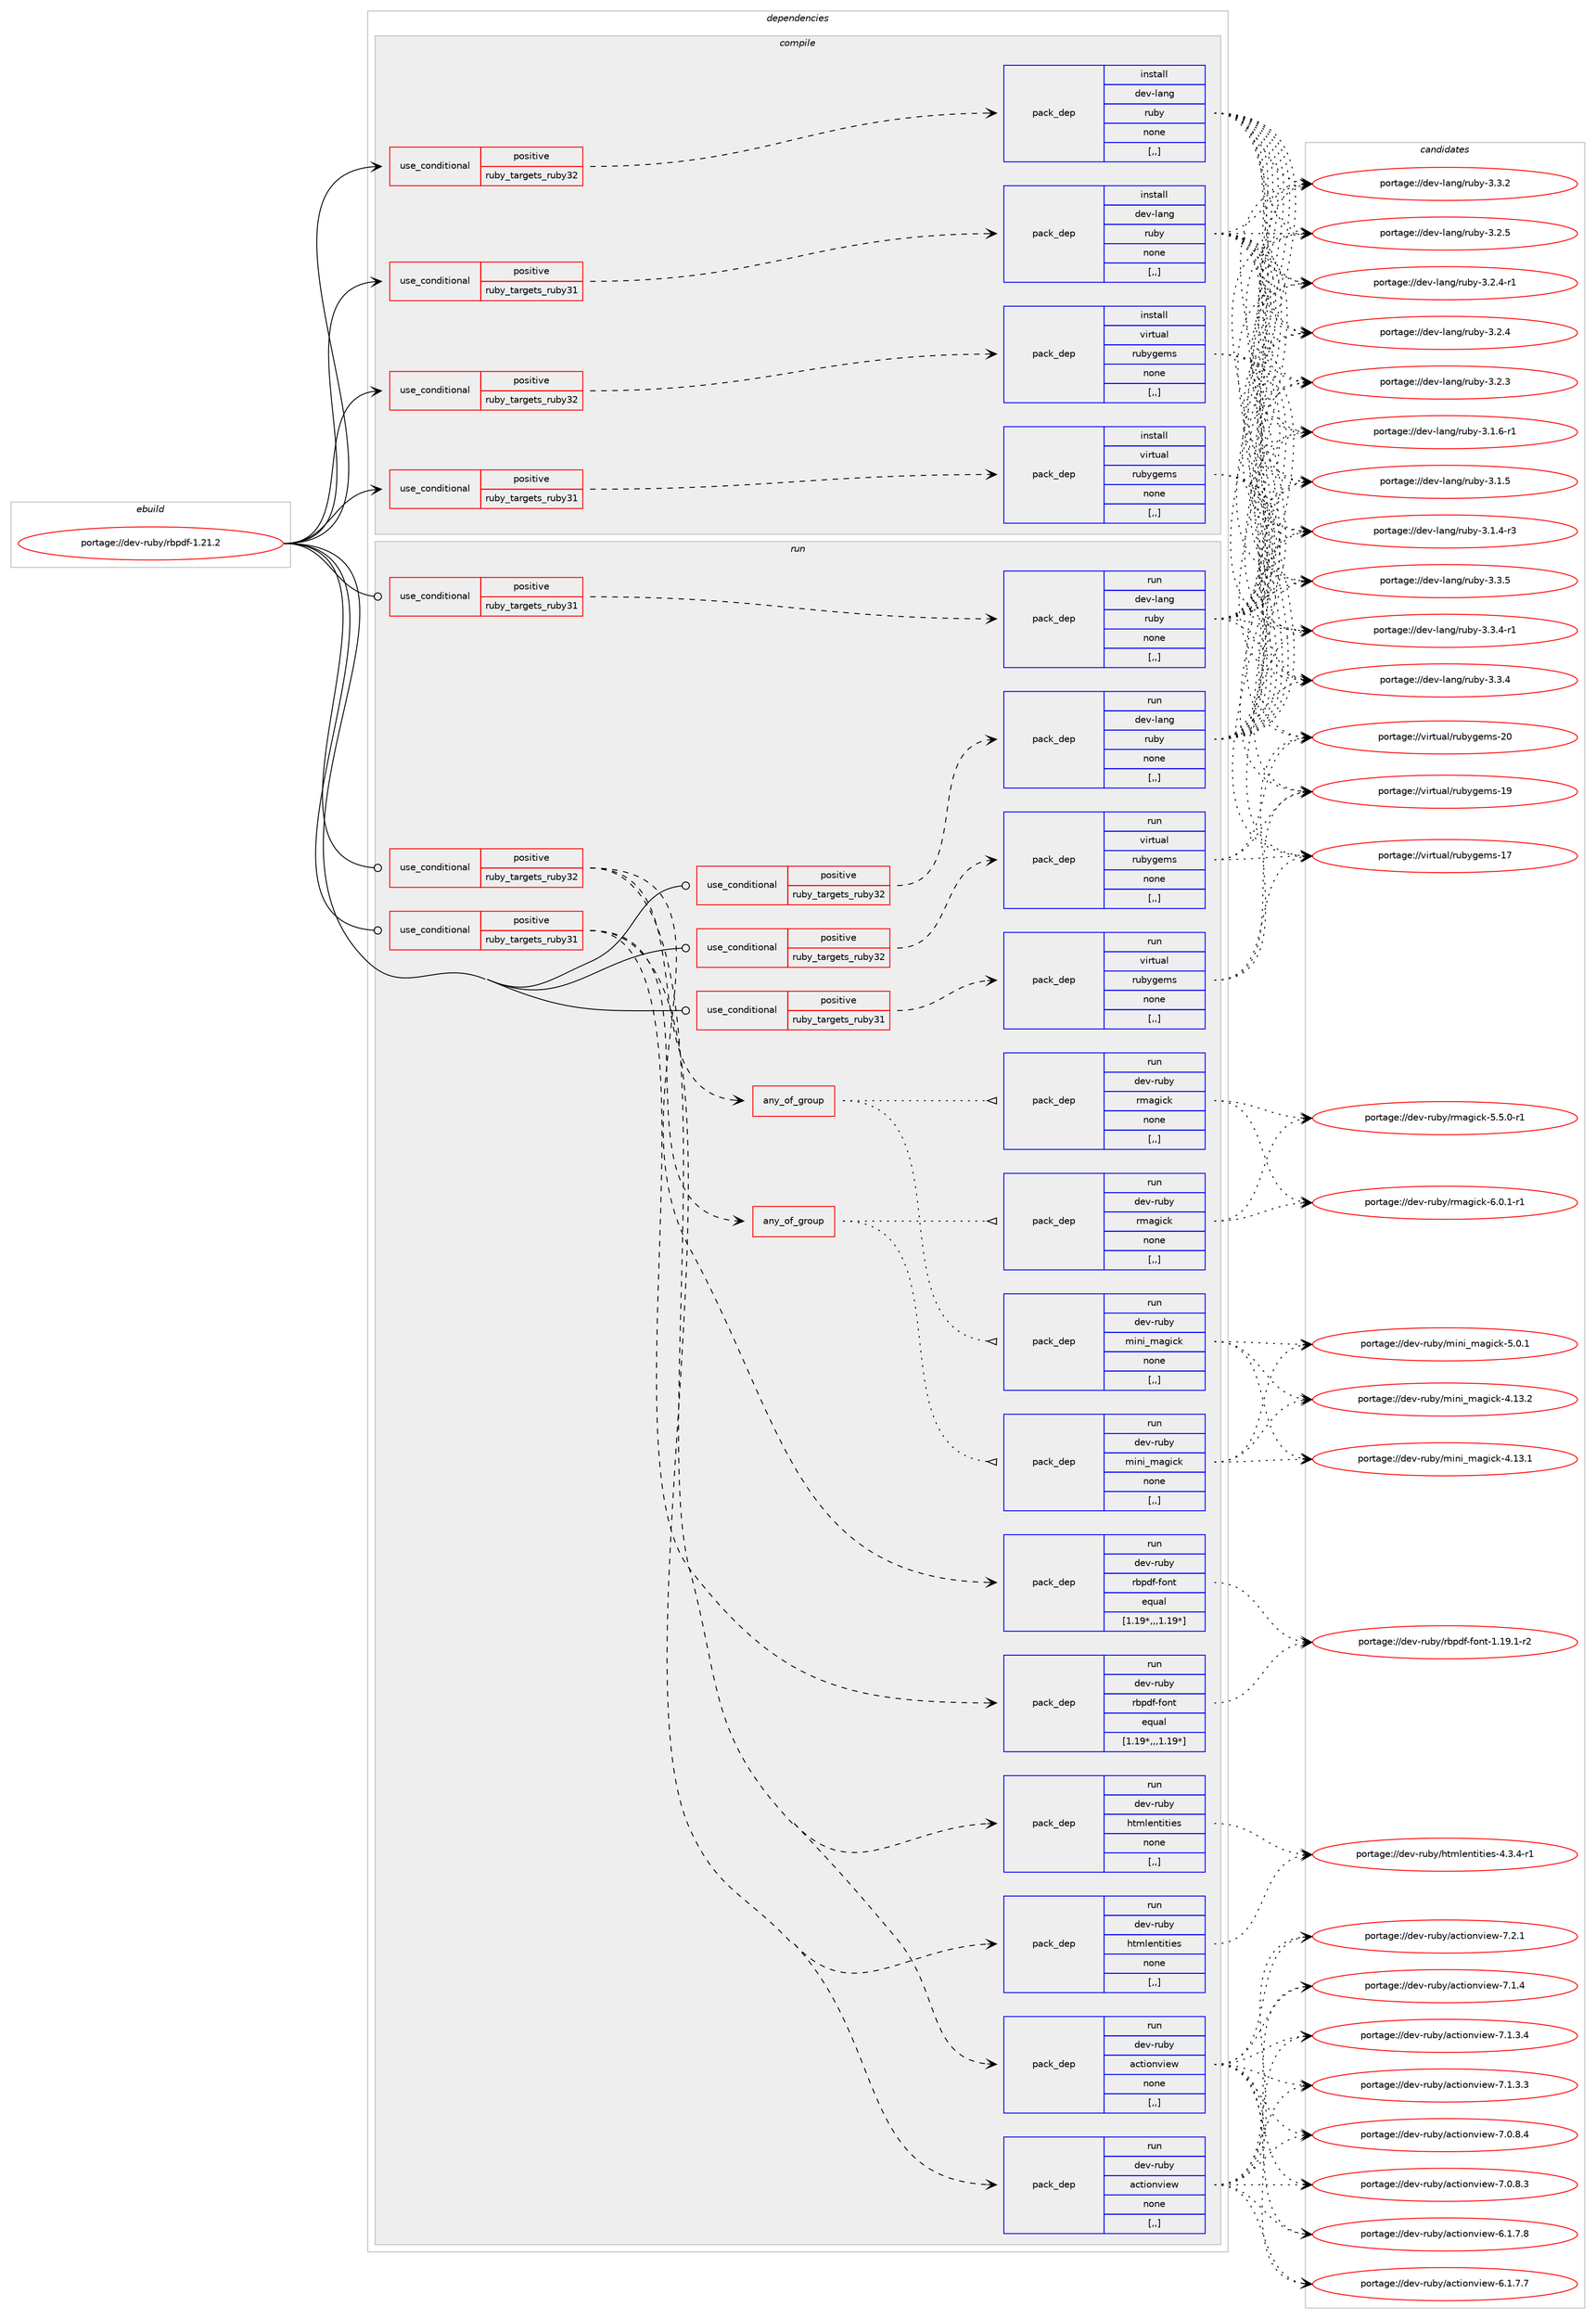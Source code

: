 digraph prolog {

# *************
# Graph options
# *************

newrank=true;
concentrate=true;
compound=true;
graph [rankdir=LR,fontname=Helvetica,fontsize=10,ranksep=1.5];#, ranksep=2.5, nodesep=0.2];
edge  [arrowhead=vee];
node  [fontname=Helvetica,fontsize=10];

# **********
# The ebuild
# **********

subgraph cluster_leftcol {
color=gray;
label=<<i>ebuild</i>>;
id [label="portage://dev-ruby/rbpdf-1.21.2", color=red, width=4, href="../dev-ruby/rbpdf-1.21.2.svg"];
}

# ****************
# The dependencies
# ****************

subgraph cluster_midcol {
color=gray;
label=<<i>dependencies</i>>;
subgraph cluster_compile {
fillcolor="#eeeeee";
style=filled;
label=<<i>compile</i>>;
subgraph cond184966 {
dependency693603 [label=<<TABLE BORDER="0" CELLBORDER="1" CELLSPACING="0" CELLPADDING="4"><TR><TD ROWSPAN="3" CELLPADDING="10">use_conditional</TD></TR><TR><TD>positive</TD></TR><TR><TD>ruby_targets_ruby31</TD></TR></TABLE>>, shape=none, color=red];
subgraph pack503688 {
dependency693604 [label=<<TABLE BORDER="0" CELLBORDER="1" CELLSPACING="0" CELLPADDING="4" WIDTH="220"><TR><TD ROWSPAN="6" CELLPADDING="30">pack_dep</TD></TR><TR><TD WIDTH="110">install</TD></TR><TR><TD>dev-lang</TD></TR><TR><TD>ruby</TD></TR><TR><TD>none</TD></TR><TR><TD>[,,]</TD></TR></TABLE>>, shape=none, color=blue];
}
dependency693603:e -> dependency693604:w [weight=20,style="dashed",arrowhead="vee"];
}
id:e -> dependency693603:w [weight=20,style="solid",arrowhead="vee"];
subgraph cond184967 {
dependency693605 [label=<<TABLE BORDER="0" CELLBORDER="1" CELLSPACING="0" CELLPADDING="4"><TR><TD ROWSPAN="3" CELLPADDING="10">use_conditional</TD></TR><TR><TD>positive</TD></TR><TR><TD>ruby_targets_ruby31</TD></TR></TABLE>>, shape=none, color=red];
subgraph pack503689 {
dependency693606 [label=<<TABLE BORDER="0" CELLBORDER="1" CELLSPACING="0" CELLPADDING="4" WIDTH="220"><TR><TD ROWSPAN="6" CELLPADDING="30">pack_dep</TD></TR><TR><TD WIDTH="110">install</TD></TR><TR><TD>virtual</TD></TR><TR><TD>rubygems</TD></TR><TR><TD>none</TD></TR><TR><TD>[,,]</TD></TR></TABLE>>, shape=none, color=blue];
}
dependency693605:e -> dependency693606:w [weight=20,style="dashed",arrowhead="vee"];
}
id:e -> dependency693605:w [weight=20,style="solid",arrowhead="vee"];
subgraph cond184968 {
dependency693607 [label=<<TABLE BORDER="0" CELLBORDER="1" CELLSPACING="0" CELLPADDING="4"><TR><TD ROWSPAN="3" CELLPADDING="10">use_conditional</TD></TR><TR><TD>positive</TD></TR><TR><TD>ruby_targets_ruby32</TD></TR></TABLE>>, shape=none, color=red];
subgraph pack503690 {
dependency693608 [label=<<TABLE BORDER="0" CELLBORDER="1" CELLSPACING="0" CELLPADDING="4" WIDTH="220"><TR><TD ROWSPAN="6" CELLPADDING="30">pack_dep</TD></TR><TR><TD WIDTH="110">install</TD></TR><TR><TD>dev-lang</TD></TR><TR><TD>ruby</TD></TR><TR><TD>none</TD></TR><TR><TD>[,,]</TD></TR></TABLE>>, shape=none, color=blue];
}
dependency693607:e -> dependency693608:w [weight=20,style="dashed",arrowhead="vee"];
}
id:e -> dependency693607:w [weight=20,style="solid",arrowhead="vee"];
subgraph cond184969 {
dependency693609 [label=<<TABLE BORDER="0" CELLBORDER="1" CELLSPACING="0" CELLPADDING="4"><TR><TD ROWSPAN="3" CELLPADDING="10">use_conditional</TD></TR><TR><TD>positive</TD></TR><TR><TD>ruby_targets_ruby32</TD></TR></TABLE>>, shape=none, color=red];
subgraph pack503691 {
dependency693610 [label=<<TABLE BORDER="0" CELLBORDER="1" CELLSPACING="0" CELLPADDING="4" WIDTH="220"><TR><TD ROWSPAN="6" CELLPADDING="30">pack_dep</TD></TR><TR><TD WIDTH="110">install</TD></TR><TR><TD>virtual</TD></TR><TR><TD>rubygems</TD></TR><TR><TD>none</TD></TR><TR><TD>[,,]</TD></TR></TABLE>>, shape=none, color=blue];
}
dependency693609:e -> dependency693610:w [weight=20,style="dashed",arrowhead="vee"];
}
id:e -> dependency693609:w [weight=20,style="solid",arrowhead="vee"];
}
subgraph cluster_compileandrun {
fillcolor="#eeeeee";
style=filled;
label=<<i>compile and run</i>>;
}
subgraph cluster_run {
fillcolor="#eeeeee";
style=filled;
label=<<i>run</i>>;
subgraph cond184970 {
dependency693611 [label=<<TABLE BORDER="0" CELLBORDER="1" CELLSPACING="0" CELLPADDING="4"><TR><TD ROWSPAN="3" CELLPADDING="10">use_conditional</TD></TR><TR><TD>positive</TD></TR><TR><TD>ruby_targets_ruby31</TD></TR></TABLE>>, shape=none, color=red];
subgraph pack503692 {
dependency693612 [label=<<TABLE BORDER="0" CELLBORDER="1" CELLSPACING="0" CELLPADDING="4" WIDTH="220"><TR><TD ROWSPAN="6" CELLPADDING="30">pack_dep</TD></TR><TR><TD WIDTH="110">run</TD></TR><TR><TD>dev-lang</TD></TR><TR><TD>ruby</TD></TR><TR><TD>none</TD></TR><TR><TD>[,,]</TD></TR></TABLE>>, shape=none, color=blue];
}
dependency693611:e -> dependency693612:w [weight=20,style="dashed",arrowhead="vee"];
}
id:e -> dependency693611:w [weight=20,style="solid",arrowhead="odot"];
subgraph cond184971 {
dependency693613 [label=<<TABLE BORDER="0" CELLBORDER="1" CELLSPACING="0" CELLPADDING="4"><TR><TD ROWSPAN="3" CELLPADDING="10">use_conditional</TD></TR><TR><TD>positive</TD></TR><TR><TD>ruby_targets_ruby31</TD></TR></TABLE>>, shape=none, color=red];
subgraph pack503693 {
dependency693614 [label=<<TABLE BORDER="0" CELLBORDER="1" CELLSPACING="0" CELLPADDING="4" WIDTH="220"><TR><TD ROWSPAN="6" CELLPADDING="30">pack_dep</TD></TR><TR><TD WIDTH="110">run</TD></TR><TR><TD>dev-ruby</TD></TR><TR><TD>actionview</TD></TR><TR><TD>none</TD></TR><TR><TD>[,,]</TD></TR></TABLE>>, shape=none, color=blue];
}
dependency693613:e -> dependency693614:w [weight=20,style="dashed",arrowhead="vee"];
subgraph pack503694 {
dependency693615 [label=<<TABLE BORDER="0" CELLBORDER="1" CELLSPACING="0" CELLPADDING="4" WIDTH="220"><TR><TD ROWSPAN="6" CELLPADDING="30">pack_dep</TD></TR><TR><TD WIDTH="110">run</TD></TR><TR><TD>dev-ruby</TD></TR><TR><TD>htmlentities</TD></TR><TR><TD>none</TD></TR><TR><TD>[,,]</TD></TR></TABLE>>, shape=none, color=blue];
}
dependency693613:e -> dependency693615:w [weight=20,style="dashed",arrowhead="vee"];
subgraph pack503695 {
dependency693616 [label=<<TABLE BORDER="0" CELLBORDER="1" CELLSPACING="0" CELLPADDING="4" WIDTH="220"><TR><TD ROWSPAN="6" CELLPADDING="30">pack_dep</TD></TR><TR><TD WIDTH="110">run</TD></TR><TR><TD>dev-ruby</TD></TR><TR><TD>rbpdf-font</TD></TR><TR><TD>equal</TD></TR><TR><TD>[1.19*,,,1.19*]</TD></TR></TABLE>>, shape=none, color=blue];
}
dependency693613:e -> dependency693616:w [weight=20,style="dashed",arrowhead="vee"];
subgraph any4568 {
dependency693617 [label=<<TABLE BORDER="0" CELLBORDER="1" CELLSPACING="0" CELLPADDING="4"><TR><TD CELLPADDING="10">any_of_group</TD></TR></TABLE>>, shape=none, color=red];subgraph pack503696 {
dependency693618 [label=<<TABLE BORDER="0" CELLBORDER="1" CELLSPACING="0" CELLPADDING="4" WIDTH="220"><TR><TD ROWSPAN="6" CELLPADDING="30">pack_dep</TD></TR><TR><TD WIDTH="110">run</TD></TR><TR><TD>dev-ruby</TD></TR><TR><TD>mini_magick</TD></TR><TR><TD>none</TD></TR><TR><TD>[,,]</TD></TR></TABLE>>, shape=none, color=blue];
}
dependency693617:e -> dependency693618:w [weight=20,style="dotted",arrowhead="oinv"];
subgraph pack503697 {
dependency693619 [label=<<TABLE BORDER="0" CELLBORDER="1" CELLSPACING="0" CELLPADDING="4" WIDTH="220"><TR><TD ROWSPAN="6" CELLPADDING="30">pack_dep</TD></TR><TR><TD WIDTH="110">run</TD></TR><TR><TD>dev-ruby</TD></TR><TR><TD>rmagick</TD></TR><TR><TD>none</TD></TR><TR><TD>[,,]</TD></TR></TABLE>>, shape=none, color=blue];
}
dependency693617:e -> dependency693619:w [weight=20,style="dotted",arrowhead="oinv"];
}
dependency693613:e -> dependency693617:w [weight=20,style="dashed",arrowhead="vee"];
}
id:e -> dependency693613:w [weight=20,style="solid",arrowhead="odot"];
subgraph cond184972 {
dependency693620 [label=<<TABLE BORDER="0" CELLBORDER="1" CELLSPACING="0" CELLPADDING="4"><TR><TD ROWSPAN="3" CELLPADDING="10">use_conditional</TD></TR><TR><TD>positive</TD></TR><TR><TD>ruby_targets_ruby31</TD></TR></TABLE>>, shape=none, color=red];
subgraph pack503698 {
dependency693621 [label=<<TABLE BORDER="0" CELLBORDER="1" CELLSPACING="0" CELLPADDING="4" WIDTH="220"><TR><TD ROWSPAN="6" CELLPADDING="30">pack_dep</TD></TR><TR><TD WIDTH="110">run</TD></TR><TR><TD>virtual</TD></TR><TR><TD>rubygems</TD></TR><TR><TD>none</TD></TR><TR><TD>[,,]</TD></TR></TABLE>>, shape=none, color=blue];
}
dependency693620:e -> dependency693621:w [weight=20,style="dashed",arrowhead="vee"];
}
id:e -> dependency693620:w [weight=20,style="solid",arrowhead="odot"];
subgraph cond184973 {
dependency693622 [label=<<TABLE BORDER="0" CELLBORDER="1" CELLSPACING="0" CELLPADDING="4"><TR><TD ROWSPAN="3" CELLPADDING="10">use_conditional</TD></TR><TR><TD>positive</TD></TR><TR><TD>ruby_targets_ruby32</TD></TR></TABLE>>, shape=none, color=red];
subgraph pack503699 {
dependency693623 [label=<<TABLE BORDER="0" CELLBORDER="1" CELLSPACING="0" CELLPADDING="4" WIDTH="220"><TR><TD ROWSPAN="6" CELLPADDING="30">pack_dep</TD></TR><TR><TD WIDTH="110">run</TD></TR><TR><TD>dev-lang</TD></TR><TR><TD>ruby</TD></TR><TR><TD>none</TD></TR><TR><TD>[,,]</TD></TR></TABLE>>, shape=none, color=blue];
}
dependency693622:e -> dependency693623:w [weight=20,style="dashed",arrowhead="vee"];
}
id:e -> dependency693622:w [weight=20,style="solid",arrowhead="odot"];
subgraph cond184974 {
dependency693624 [label=<<TABLE BORDER="0" CELLBORDER="1" CELLSPACING="0" CELLPADDING="4"><TR><TD ROWSPAN="3" CELLPADDING="10">use_conditional</TD></TR><TR><TD>positive</TD></TR><TR><TD>ruby_targets_ruby32</TD></TR></TABLE>>, shape=none, color=red];
subgraph pack503700 {
dependency693625 [label=<<TABLE BORDER="0" CELLBORDER="1" CELLSPACING="0" CELLPADDING="4" WIDTH="220"><TR><TD ROWSPAN="6" CELLPADDING="30">pack_dep</TD></TR><TR><TD WIDTH="110">run</TD></TR><TR><TD>dev-ruby</TD></TR><TR><TD>actionview</TD></TR><TR><TD>none</TD></TR><TR><TD>[,,]</TD></TR></TABLE>>, shape=none, color=blue];
}
dependency693624:e -> dependency693625:w [weight=20,style="dashed",arrowhead="vee"];
subgraph pack503701 {
dependency693626 [label=<<TABLE BORDER="0" CELLBORDER="1" CELLSPACING="0" CELLPADDING="4" WIDTH="220"><TR><TD ROWSPAN="6" CELLPADDING="30">pack_dep</TD></TR><TR><TD WIDTH="110">run</TD></TR><TR><TD>dev-ruby</TD></TR><TR><TD>htmlentities</TD></TR><TR><TD>none</TD></TR><TR><TD>[,,]</TD></TR></TABLE>>, shape=none, color=blue];
}
dependency693624:e -> dependency693626:w [weight=20,style="dashed",arrowhead="vee"];
subgraph pack503702 {
dependency693627 [label=<<TABLE BORDER="0" CELLBORDER="1" CELLSPACING="0" CELLPADDING="4" WIDTH="220"><TR><TD ROWSPAN="6" CELLPADDING="30">pack_dep</TD></TR><TR><TD WIDTH="110">run</TD></TR><TR><TD>dev-ruby</TD></TR><TR><TD>rbpdf-font</TD></TR><TR><TD>equal</TD></TR><TR><TD>[1.19*,,,1.19*]</TD></TR></TABLE>>, shape=none, color=blue];
}
dependency693624:e -> dependency693627:w [weight=20,style="dashed",arrowhead="vee"];
subgraph any4569 {
dependency693628 [label=<<TABLE BORDER="0" CELLBORDER="1" CELLSPACING="0" CELLPADDING="4"><TR><TD CELLPADDING="10">any_of_group</TD></TR></TABLE>>, shape=none, color=red];subgraph pack503703 {
dependency693629 [label=<<TABLE BORDER="0" CELLBORDER="1" CELLSPACING="0" CELLPADDING="4" WIDTH="220"><TR><TD ROWSPAN="6" CELLPADDING="30">pack_dep</TD></TR><TR><TD WIDTH="110">run</TD></TR><TR><TD>dev-ruby</TD></TR><TR><TD>mini_magick</TD></TR><TR><TD>none</TD></TR><TR><TD>[,,]</TD></TR></TABLE>>, shape=none, color=blue];
}
dependency693628:e -> dependency693629:w [weight=20,style="dotted",arrowhead="oinv"];
subgraph pack503704 {
dependency693630 [label=<<TABLE BORDER="0" CELLBORDER="1" CELLSPACING="0" CELLPADDING="4" WIDTH="220"><TR><TD ROWSPAN="6" CELLPADDING="30">pack_dep</TD></TR><TR><TD WIDTH="110">run</TD></TR><TR><TD>dev-ruby</TD></TR><TR><TD>rmagick</TD></TR><TR><TD>none</TD></TR><TR><TD>[,,]</TD></TR></TABLE>>, shape=none, color=blue];
}
dependency693628:e -> dependency693630:w [weight=20,style="dotted",arrowhead="oinv"];
}
dependency693624:e -> dependency693628:w [weight=20,style="dashed",arrowhead="vee"];
}
id:e -> dependency693624:w [weight=20,style="solid",arrowhead="odot"];
subgraph cond184975 {
dependency693631 [label=<<TABLE BORDER="0" CELLBORDER="1" CELLSPACING="0" CELLPADDING="4"><TR><TD ROWSPAN="3" CELLPADDING="10">use_conditional</TD></TR><TR><TD>positive</TD></TR><TR><TD>ruby_targets_ruby32</TD></TR></TABLE>>, shape=none, color=red];
subgraph pack503705 {
dependency693632 [label=<<TABLE BORDER="0" CELLBORDER="1" CELLSPACING="0" CELLPADDING="4" WIDTH="220"><TR><TD ROWSPAN="6" CELLPADDING="30">pack_dep</TD></TR><TR><TD WIDTH="110">run</TD></TR><TR><TD>virtual</TD></TR><TR><TD>rubygems</TD></TR><TR><TD>none</TD></TR><TR><TD>[,,]</TD></TR></TABLE>>, shape=none, color=blue];
}
dependency693631:e -> dependency693632:w [weight=20,style="dashed",arrowhead="vee"];
}
id:e -> dependency693631:w [weight=20,style="solid",arrowhead="odot"];
}
}

# **************
# The candidates
# **************

subgraph cluster_choices {
rank=same;
color=gray;
label=<<i>candidates</i>>;

subgraph choice503688 {
color=black;
nodesep=1;
choice10010111845108971101034711411798121455146514653 [label="portage://dev-lang/ruby-3.3.5", color=red, width=4,href="../dev-lang/ruby-3.3.5.svg"];
choice100101118451089711010347114117981214551465146524511449 [label="portage://dev-lang/ruby-3.3.4-r1", color=red, width=4,href="../dev-lang/ruby-3.3.4-r1.svg"];
choice10010111845108971101034711411798121455146514652 [label="portage://dev-lang/ruby-3.3.4", color=red, width=4,href="../dev-lang/ruby-3.3.4.svg"];
choice10010111845108971101034711411798121455146514650 [label="portage://dev-lang/ruby-3.3.2", color=red, width=4,href="../dev-lang/ruby-3.3.2.svg"];
choice10010111845108971101034711411798121455146504653 [label="portage://dev-lang/ruby-3.2.5", color=red, width=4,href="../dev-lang/ruby-3.2.5.svg"];
choice100101118451089711010347114117981214551465046524511449 [label="portage://dev-lang/ruby-3.2.4-r1", color=red, width=4,href="../dev-lang/ruby-3.2.4-r1.svg"];
choice10010111845108971101034711411798121455146504652 [label="portage://dev-lang/ruby-3.2.4", color=red, width=4,href="../dev-lang/ruby-3.2.4.svg"];
choice10010111845108971101034711411798121455146504651 [label="portage://dev-lang/ruby-3.2.3", color=red, width=4,href="../dev-lang/ruby-3.2.3.svg"];
choice100101118451089711010347114117981214551464946544511449 [label="portage://dev-lang/ruby-3.1.6-r1", color=red, width=4,href="../dev-lang/ruby-3.1.6-r1.svg"];
choice10010111845108971101034711411798121455146494653 [label="portage://dev-lang/ruby-3.1.5", color=red, width=4,href="../dev-lang/ruby-3.1.5.svg"];
choice100101118451089711010347114117981214551464946524511451 [label="portage://dev-lang/ruby-3.1.4-r3", color=red, width=4,href="../dev-lang/ruby-3.1.4-r3.svg"];
dependency693604:e -> choice10010111845108971101034711411798121455146514653:w [style=dotted,weight="100"];
dependency693604:e -> choice100101118451089711010347114117981214551465146524511449:w [style=dotted,weight="100"];
dependency693604:e -> choice10010111845108971101034711411798121455146514652:w [style=dotted,weight="100"];
dependency693604:e -> choice10010111845108971101034711411798121455146514650:w [style=dotted,weight="100"];
dependency693604:e -> choice10010111845108971101034711411798121455146504653:w [style=dotted,weight="100"];
dependency693604:e -> choice100101118451089711010347114117981214551465046524511449:w [style=dotted,weight="100"];
dependency693604:e -> choice10010111845108971101034711411798121455146504652:w [style=dotted,weight="100"];
dependency693604:e -> choice10010111845108971101034711411798121455146504651:w [style=dotted,weight="100"];
dependency693604:e -> choice100101118451089711010347114117981214551464946544511449:w [style=dotted,weight="100"];
dependency693604:e -> choice10010111845108971101034711411798121455146494653:w [style=dotted,weight="100"];
dependency693604:e -> choice100101118451089711010347114117981214551464946524511451:w [style=dotted,weight="100"];
}
subgraph choice503689 {
color=black;
nodesep=1;
choice118105114116117971084711411798121103101109115455048 [label="portage://virtual/rubygems-20", color=red, width=4,href="../virtual/rubygems-20.svg"];
choice118105114116117971084711411798121103101109115454957 [label="portage://virtual/rubygems-19", color=red, width=4,href="../virtual/rubygems-19.svg"];
choice118105114116117971084711411798121103101109115454955 [label="portage://virtual/rubygems-17", color=red, width=4,href="../virtual/rubygems-17.svg"];
dependency693606:e -> choice118105114116117971084711411798121103101109115455048:w [style=dotted,weight="100"];
dependency693606:e -> choice118105114116117971084711411798121103101109115454957:w [style=dotted,weight="100"];
dependency693606:e -> choice118105114116117971084711411798121103101109115454955:w [style=dotted,weight="100"];
}
subgraph choice503690 {
color=black;
nodesep=1;
choice10010111845108971101034711411798121455146514653 [label="portage://dev-lang/ruby-3.3.5", color=red, width=4,href="../dev-lang/ruby-3.3.5.svg"];
choice100101118451089711010347114117981214551465146524511449 [label="portage://dev-lang/ruby-3.3.4-r1", color=red, width=4,href="../dev-lang/ruby-3.3.4-r1.svg"];
choice10010111845108971101034711411798121455146514652 [label="portage://dev-lang/ruby-3.3.4", color=red, width=4,href="../dev-lang/ruby-3.3.4.svg"];
choice10010111845108971101034711411798121455146514650 [label="portage://dev-lang/ruby-3.3.2", color=red, width=4,href="../dev-lang/ruby-3.3.2.svg"];
choice10010111845108971101034711411798121455146504653 [label="portage://dev-lang/ruby-3.2.5", color=red, width=4,href="../dev-lang/ruby-3.2.5.svg"];
choice100101118451089711010347114117981214551465046524511449 [label="portage://dev-lang/ruby-3.2.4-r1", color=red, width=4,href="../dev-lang/ruby-3.2.4-r1.svg"];
choice10010111845108971101034711411798121455146504652 [label="portage://dev-lang/ruby-3.2.4", color=red, width=4,href="../dev-lang/ruby-3.2.4.svg"];
choice10010111845108971101034711411798121455146504651 [label="portage://dev-lang/ruby-3.2.3", color=red, width=4,href="../dev-lang/ruby-3.2.3.svg"];
choice100101118451089711010347114117981214551464946544511449 [label="portage://dev-lang/ruby-3.1.6-r1", color=red, width=4,href="../dev-lang/ruby-3.1.6-r1.svg"];
choice10010111845108971101034711411798121455146494653 [label="portage://dev-lang/ruby-3.1.5", color=red, width=4,href="../dev-lang/ruby-3.1.5.svg"];
choice100101118451089711010347114117981214551464946524511451 [label="portage://dev-lang/ruby-3.1.4-r3", color=red, width=4,href="../dev-lang/ruby-3.1.4-r3.svg"];
dependency693608:e -> choice10010111845108971101034711411798121455146514653:w [style=dotted,weight="100"];
dependency693608:e -> choice100101118451089711010347114117981214551465146524511449:w [style=dotted,weight="100"];
dependency693608:e -> choice10010111845108971101034711411798121455146514652:w [style=dotted,weight="100"];
dependency693608:e -> choice10010111845108971101034711411798121455146514650:w [style=dotted,weight="100"];
dependency693608:e -> choice10010111845108971101034711411798121455146504653:w [style=dotted,weight="100"];
dependency693608:e -> choice100101118451089711010347114117981214551465046524511449:w [style=dotted,weight="100"];
dependency693608:e -> choice10010111845108971101034711411798121455146504652:w [style=dotted,weight="100"];
dependency693608:e -> choice10010111845108971101034711411798121455146504651:w [style=dotted,weight="100"];
dependency693608:e -> choice100101118451089711010347114117981214551464946544511449:w [style=dotted,weight="100"];
dependency693608:e -> choice10010111845108971101034711411798121455146494653:w [style=dotted,weight="100"];
dependency693608:e -> choice100101118451089711010347114117981214551464946524511451:w [style=dotted,weight="100"];
}
subgraph choice503691 {
color=black;
nodesep=1;
choice118105114116117971084711411798121103101109115455048 [label="portage://virtual/rubygems-20", color=red, width=4,href="../virtual/rubygems-20.svg"];
choice118105114116117971084711411798121103101109115454957 [label="portage://virtual/rubygems-19", color=red, width=4,href="../virtual/rubygems-19.svg"];
choice118105114116117971084711411798121103101109115454955 [label="portage://virtual/rubygems-17", color=red, width=4,href="../virtual/rubygems-17.svg"];
dependency693610:e -> choice118105114116117971084711411798121103101109115455048:w [style=dotted,weight="100"];
dependency693610:e -> choice118105114116117971084711411798121103101109115454957:w [style=dotted,weight="100"];
dependency693610:e -> choice118105114116117971084711411798121103101109115454955:w [style=dotted,weight="100"];
}
subgraph choice503692 {
color=black;
nodesep=1;
choice10010111845108971101034711411798121455146514653 [label="portage://dev-lang/ruby-3.3.5", color=red, width=4,href="../dev-lang/ruby-3.3.5.svg"];
choice100101118451089711010347114117981214551465146524511449 [label="portage://dev-lang/ruby-3.3.4-r1", color=red, width=4,href="../dev-lang/ruby-3.3.4-r1.svg"];
choice10010111845108971101034711411798121455146514652 [label="portage://dev-lang/ruby-3.3.4", color=red, width=4,href="../dev-lang/ruby-3.3.4.svg"];
choice10010111845108971101034711411798121455146514650 [label="portage://dev-lang/ruby-3.3.2", color=red, width=4,href="../dev-lang/ruby-3.3.2.svg"];
choice10010111845108971101034711411798121455146504653 [label="portage://dev-lang/ruby-3.2.5", color=red, width=4,href="../dev-lang/ruby-3.2.5.svg"];
choice100101118451089711010347114117981214551465046524511449 [label="portage://dev-lang/ruby-3.2.4-r1", color=red, width=4,href="../dev-lang/ruby-3.2.4-r1.svg"];
choice10010111845108971101034711411798121455146504652 [label="portage://dev-lang/ruby-3.2.4", color=red, width=4,href="../dev-lang/ruby-3.2.4.svg"];
choice10010111845108971101034711411798121455146504651 [label="portage://dev-lang/ruby-3.2.3", color=red, width=4,href="../dev-lang/ruby-3.2.3.svg"];
choice100101118451089711010347114117981214551464946544511449 [label="portage://dev-lang/ruby-3.1.6-r1", color=red, width=4,href="../dev-lang/ruby-3.1.6-r1.svg"];
choice10010111845108971101034711411798121455146494653 [label="portage://dev-lang/ruby-3.1.5", color=red, width=4,href="../dev-lang/ruby-3.1.5.svg"];
choice100101118451089711010347114117981214551464946524511451 [label="portage://dev-lang/ruby-3.1.4-r3", color=red, width=4,href="../dev-lang/ruby-3.1.4-r3.svg"];
dependency693612:e -> choice10010111845108971101034711411798121455146514653:w [style=dotted,weight="100"];
dependency693612:e -> choice100101118451089711010347114117981214551465146524511449:w [style=dotted,weight="100"];
dependency693612:e -> choice10010111845108971101034711411798121455146514652:w [style=dotted,weight="100"];
dependency693612:e -> choice10010111845108971101034711411798121455146514650:w [style=dotted,weight="100"];
dependency693612:e -> choice10010111845108971101034711411798121455146504653:w [style=dotted,weight="100"];
dependency693612:e -> choice100101118451089711010347114117981214551465046524511449:w [style=dotted,weight="100"];
dependency693612:e -> choice10010111845108971101034711411798121455146504652:w [style=dotted,weight="100"];
dependency693612:e -> choice10010111845108971101034711411798121455146504651:w [style=dotted,weight="100"];
dependency693612:e -> choice100101118451089711010347114117981214551464946544511449:w [style=dotted,weight="100"];
dependency693612:e -> choice10010111845108971101034711411798121455146494653:w [style=dotted,weight="100"];
dependency693612:e -> choice100101118451089711010347114117981214551464946524511451:w [style=dotted,weight="100"];
}
subgraph choice503693 {
color=black;
nodesep=1;
choice1001011184511411798121479799116105111110118105101119455546504649 [label="portage://dev-ruby/actionview-7.2.1", color=red, width=4,href="../dev-ruby/actionview-7.2.1.svg"];
choice1001011184511411798121479799116105111110118105101119455546494652 [label="portage://dev-ruby/actionview-7.1.4", color=red, width=4,href="../dev-ruby/actionview-7.1.4.svg"];
choice10010111845114117981214797991161051111101181051011194555464946514652 [label="portage://dev-ruby/actionview-7.1.3.4", color=red, width=4,href="../dev-ruby/actionview-7.1.3.4.svg"];
choice10010111845114117981214797991161051111101181051011194555464946514651 [label="portage://dev-ruby/actionview-7.1.3.3", color=red, width=4,href="../dev-ruby/actionview-7.1.3.3.svg"];
choice10010111845114117981214797991161051111101181051011194555464846564652 [label="portage://dev-ruby/actionview-7.0.8.4", color=red, width=4,href="../dev-ruby/actionview-7.0.8.4.svg"];
choice10010111845114117981214797991161051111101181051011194555464846564651 [label="portage://dev-ruby/actionview-7.0.8.3", color=red, width=4,href="../dev-ruby/actionview-7.0.8.3.svg"];
choice10010111845114117981214797991161051111101181051011194554464946554656 [label="portage://dev-ruby/actionview-6.1.7.8", color=red, width=4,href="../dev-ruby/actionview-6.1.7.8.svg"];
choice10010111845114117981214797991161051111101181051011194554464946554655 [label="portage://dev-ruby/actionview-6.1.7.7", color=red, width=4,href="../dev-ruby/actionview-6.1.7.7.svg"];
dependency693614:e -> choice1001011184511411798121479799116105111110118105101119455546504649:w [style=dotted,weight="100"];
dependency693614:e -> choice1001011184511411798121479799116105111110118105101119455546494652:w [style=dotted,weight="100"];
dependency693614:e -> choice10010111845114117981214797991161051111101181051011194555464946514652:w [style=dotted,weight="100"];
dependency693614:e -> choice10010111845114117981214797991161051111101181051011194555464946514651:w [style=dotted,weight="100"];
dependency693614:e -> choice10010111845114117981214797991161051111101181051011194555464846564652:w [style=dotted,weight="100"];
dependency693614:e -> choice10010111845114117981214797991161051111101181051011194555464846564651:w [style=dotted,weight="100"];
dependency693614:e -> choice10010111845114117981214797991161051111101181051011194554464946554656:w [style=dotted,weight="100"];
dependency693614:e -> choice10010111845114117981214797991161051111101181051011194554464946554655:w [style=dotted,weight="100"];
}
subgraph choice503694 {
color=black;
nodesep=1;
choice1001011184511411798121471041161091081011101161051161051011154552465146524511449 [label="portage://dev-ruby/htmlentities-4.3.4-r1", color=red, width=4,href="../dev-ruby/htmlentities-4.3.4-r1.svg"];
dependency693615:e -> choice1001011184511411798121471041161091081011101161051161051011154552465146524511449:w [style=dotted,weight="100"];
}
subgraph choice503695 {
color=black;
nodesep=1;
choice1001011184511411798121471149811210010245102111110116454946495746494511450 [label="portage://dev-ruby/rbpdf-font-1.19.1-r2", color=red, width=4,href="../dev-ruby/rbpdf-font-1.19.1-r2.svg"];
dependency693616:e -> choice1001011184511411798121471149811210010245102111110116454946495746494511450:w [style=dotted,weight="100"];
}
subgraph choice503696 {
color=black;
nodesep=1;
choice100101118451141179812147109105110105951099710310599107455346484649 [label="portage://dev-ruby/mini_magick-5.0.1", color=red, width=4,href="../dev-ruby/mini_magick-5.0.1.svg"];
choice10010111845114117981214710910511010595109971031059910745524649514650 [label="portage://dev-ruby/mini_magick-4.13.2", color=red, width=4,href="../dev-ruby/mini_magick-4.13.2.svg"];
choice10010111845114117981214710910511010595109971031059910745524649514649 [label="portage://dev-ruby/mini_magick-4.13.1", color=red, width=4,href="../dev-ruby/mini_magick-4.13.1.svg"];
dependency693618:e -> choice100101118451141179812147109105110105951099710310599107455346484649:w [style=dotted,weight="100"];
dependency693618:e -> choice10010111845114117981214710910511010595109971031059910745524649514650:w [style=dotted,weight="100"];
dependency693618:e -> choice10010111845114117981214710910511010595109971031059910745524649514649:w [style=dotted,weight="100"];
}
subgraph choice503697 {
color=black;
nodesep=1;
choice10010111845114117981214711410997103105991074554464846494511449 [label="portage://dev-ruby/rmagick-6.0.1-r1", color=red, width=4,href="../dev-ruby/rmagick-6.0.1-r1.svg"];
choice10010111845114117981214711410997103105991074553465346484511449 [label="portage://dev-ruby/rmagick-5.5.0-r1", color=red, width=4,href="../dev-ruby/rmagick-5.5.0-r1.svg"];
dependency693619:e -> choice10010111845114117981214711410997103105991074554464846494511449:w [style=dotted,weight="100"];
dependency693619:e -> choice10010111845114117981214711410997103105991074553465346484511449:w [style=dotted,weight="100"];
}
subgraph choice503698 {
color=black;
nodesep=1;
choice118105114116117971084711411798121103101109115455048 [label="portage://virtual/rubygems-20", color=red, width=4,href="../virtual/rubygems-20.svg"];
choice118105114116117971084711411798121103101109115454957 [label="portage://virtual/rubygems-19", color=red, width=4,href="../virtual/rubygems-19.svg"];
choice118105114116117971084711411798121103101109115454955 [label="portage://virtual/rubygems-17", color=red, width=4,href="../virtual/rubygems-17.svg"];
dependency693621:e -> choice118105114116117971084711411798121103101109115455048:w [style=dotted,weight="100"];
dependency693621:e -> choice118105114116117971084711411798121103101109115454957:w [style=dotted,weight="100"];
dependency693621:e -> choice118105114116117971084711411798121103101109115454955:w [style=dotted,weight="100"];
}
subgraph choice503699 {
color=black;
nodesep=1;
choice10010111845108971101034711411798121455146514653 [label="portage://dev-lang/ruby-3.3.5", color=red, width=4,href="../dev-lang/ruby-3.3.5.svg"];
choice100101118451089711010347114117981214551465146524511449 [label="portage://dev-lang/ruby-3.3.4-r1", color=red, width=4,href="../dev-lang/ruby-3.3.4-r1.svg"];
choice10010111845108971101034711411798121455146514652 [label="portage://dev-lang/ruby-3.3.4", color=red, width=4,href="../dev-lang/ruby-3.3.4.svg"];
choice10010111845108971101034711411798121455146514650 [label="portage://dev-lang/ruby-3.3.2", color=red, width=4,href="../dev-lang/ruby-3.3.2.svg"];
choice10010111845108971101034711411798121455146504653 [label="portage://dev-lang/ruby-3.2.5", color=red, width=4,href="../dev-lang/ruby-3.2.5.svg"];
choice100101118451089711010347114117981214551465046524511449 [label="portage://dev-lang/ruby-3.2.4-r1", color=red, width=4,href="../dev-lang/ruby-3.2.4-r1.svg"];
choice10010111845108971101034711411798121455146504652 [label="portage://dev-lang/ruby-3.2.4", color=red, width=4,href="../dev-lang/ruby-3.2.4.svg"];
choice10010111845108971101034711411798121455146504651 [label="portage://dev-lang/ruby-3.2.3", color=red, width=4,href="../dev-lang/ruby-3.2.3.svg"];
choice100101118451089711010347114117981214551464946544511449 [label="portage://dev-lang/ruby-3.1.6-r1", color=red, width=4,href="../dev-lang/ruby-3.1.6-r1.svg"];
choice10010111845108971101034711411798121455146494653 [label="portage://dev-lang/ruby-3.1.5", color=red, width=4,href="../dev-lang/ruby-3.1.5.svg"];
choice100101118451089711010347114117981214551464946524511451 [label="portage://dev-lang/ruby-3.1.4-r3", color=red, width=4,href="../dev-lang/ruby-3.1.4-r3.svg"];
dependency693623:e -> choice10010111845108971101034711411798121455146514653:w [style=dotted,weight="100"];
dependency693623:e -> choice100101118451089711010347114117981214551465146524511449:w [style=dotted,weight="100"];
dependency693623:e -> choice10010111845108971101034711411798121455146514652:w [style=dotted,weight="100"];
dependency693623:e -> choice10010111845108971101034711411798121455146514650:w [style=dotted,weight="100"];
dependency693623:e -> choice10010111845108971101034711411798121455146504653:w [style=dotted,weight="100"];
dependency693623:e -> choice100101118451089711010347114117981214551465046524511449:w [style=dotted,weight="100"];
dependency693623:e -> choice10010111845108971101034711411798121455146504652:w [style=dotted,weight="100"];
dependency693623:e -> choice10010111845108971101034711411798121455146504651:w [style=dotted,weight="100"];
dependency693623:e -> choice100101118451089711010347114117981214551464946544511449:w [style=dotted,weight="100"];
dependency693623:e -> choice10010111845108971101034711411798121455146494653:w [style=dotted,weight="100"];
dependency693623:e -> choice100101118451089711010347114117981214551464946524511451:w [style=dotted,weight="100"];
}
subgraph choice503700 {
color=black;
nodesep=1;
choice1001011184511411798121479799116105111110118105101119455546504649 [label="portage://dev-ruby/actionview-7.2.1", color=red, width=4,href="../dev-ruby/actionview-7.2.1.svg"];
choice1001011184511411798121479799116105111110118105101119455546494652 [label="portage://dev-ruby/actionview-7.1.4", color=red, width=4,href="../dev-ruby/actionview-7.1.4.svg"];
choice10010111845114117981214797991161051111101181051011194555464946514652 [label="portage://dev-ruby/actionview-7.1.3.4", color=red, width=4,href="../dev-ruby/actionview-7.1.3.4.svg"];
choice10010111845114117981214797991161051111101181051011194555464946514651 [label="portage://dev-ruby/actionview-7.1.3.3", color=red, width=4,href="../dev-ruby/actionview-7.1.3.3.svg"];
choice10010111845114117981214797991161051111101181051011194555464846564652 [label="portage://dev-ruby/actionview-7.0.8.4", color=red, width=4,href="../dev-ruby/actionview-7.0.8.4.svg"];
choice10010111845114117981214797991161051111101181051011194555464846564651 [label="portage://dev-ruby/actionview-7.0.8.3", color=red, width=4,href="../dev-ruby/actionview-7.0.8.3.svg"];
choice10010111845114117981214797991161051111101181051011194554464946554656 [label="portage://dev-ruby/actionview-6.1.7.8", color=red, width=4,href="../dev-ruby/actionview-6.1.7.8.svg"];
choice10010111845114117981214797991161051111101181051011194554464946554655 [label="portage://dev-ruby/actionview-6.1.7.7", color=red, width=4,href="../dev-ruby/actionview-6.1.7.7.svg"];
dependency693625:e -> choice1001011184511411798121479799116105111110118105101119455546504649:w [style=dotted,weight="100"];
dependency693625:e -> choice1001011184511411798121479799116105111110118105101119455546494652:w [style=dotted,weight="100"];
dependency693625:e -> choice10010111845114117981214797991161051111101181051011194555464946514652:w [style=dotted,weight="100"];
dependency693625:e -> choice10010111845114117981214797991161051111101181051011194555464946514651:w [style=dotted,weight="100"];
dependency693625:e -> choice10010111845114117981214797991161051111101181051011194555464846564652:w [style=dotted,weight="100"];
dependency693625:e -> choice10010111845114117981214797991161051111101181051011194555464846564651:w [style=dotted,weight="100"];
dependency693625:e -> choice10010111845114117981214797991161051111101181051011194554464946554656:w [style=dotted,weight="100"];
dependency693625:e -> choice10010111845114117981214797991161051111101181051011194554464946554655:w [style=dotted,weight="100"];
}
subgraph choice503701 {
color=black;
nodesep=1;
choice1001011184511411798121471041161091081011101161051161051011154552465146524511449 [label="portage://dev-ruby/htmlentities-4.3.4-r1", color=red, width=4,href="../dev-ruby/htmlentities-4.3.4-r1.svg"];
dependency693626:e -> choice1001011184511411798121471041161091081011101161051161051011154552465146524511449:w [style=dotted,weight="100"];
}
subgraph choice503702 {
color=black;
nodesep=1;
choice1001011184511411798121471149811210010245102111110116454946495746494511450 [label="portage://dev-ruby/rbpdf-font-1.19.1-r2", color=red, width=4,href="../dev-ruby/rbpdf-font-1.19.1-r2.svg"];
dependency693627:e -> choice1001011184511411798121471149811210010245102111110116454946495746494511450:w [style=dotted,weight="100"];
}
subgraph choice503703 {
color=black;
nodesep=1;
choice100101118451141179812147109105110105951099710310599107455346484649 [label="portage://dev-ruby/mini_magick-5.0.1", color=red, width=4,href="../dev-ruby/mini_magick-5.0.1.svg"];
choice10010111845114117981214710910511010595109971031059910745524649514650 [label="portage://dev-ruby/mini_magick-4.13.2", color=red, width=4,href="../dev-ruby/mini_magick-4.13.2.svg"];
choice10010111845114117981214710910511010595109971031059910745524649514649 [label="portage://dev-ruby/mini_magick-4.13.1", color=red, width=4,href="../dev-ruby/mini_magick-4.13.1.svg"];
dependency693629:e -> choice100101118451141179812147109105110105951099710310599107455346484649:w [style=dotted,weight="100"];
dependency693629:e -> choice10010111845114117981214710910511010595109971031059910745524649514650:w [style=dotted,weight="100"];
dependency693629:e -> choice10010111845114117981214710910511010595109971031059910745524649514649:w [style=dotted,weight="100"];
}
subgraph choice503704 {
color=black;
nodesep=1;
choice10010111845114117981214711410997103105991074554464846494511449 [label="portage://dev-ruby/rmagick-6.0.1-r1", color=red, width=4,href="../dev-ruby/rmagick-6.0.1-r1.svg"];
choice10010111845114117981214711410997103105991074553465346484511449 [label="portage://dev-ruby/rmagick-5.5.0-r1", color=red, width=4,href="../dev-ruby/rmagick-5.5.0-r1.svg"];
dependency693630:e -> choice10010111845114117981214711410997103105991074554464846494511449:w [style=dotted,weight="100"];
dependency693630:e -> choice10010111845114117981214711410997103105991074553465346484511449:w [style=dotted,weight="100"];
}
subgraph choice503705 {
color=black;
nodesep=1;
choice118105114116117971084711411798121103101109115455048 [label="portage://virtual/rubygems-20", color=red, width=4,href="../virtual/rubygems-20.svg"];
choice118105114116117971084711411798121103101109115454957 [label="portage://virtual/rubygems-19", color=red, width=4,href="../virtual/rubygems-19.svg"];
choice118105114116117971084711411798121103101109115454955 [label="portage://virtual/rubygems-17", color=red, width=4,href="../virtual/rubygems-17.svg"];
dependency693632:e -> choice118105114116117971084711411798121103101109115455048:w [style=dotted,weight="100"];
dependency693632:e -> choice118105114116117971084711411798121103101109115454957:w [style=dotted,weight="100"];
dependency693632:e -> choice118105114116117971084711411798121103101109115454955:w [style=dotted,weight="100"];
}
}

}
